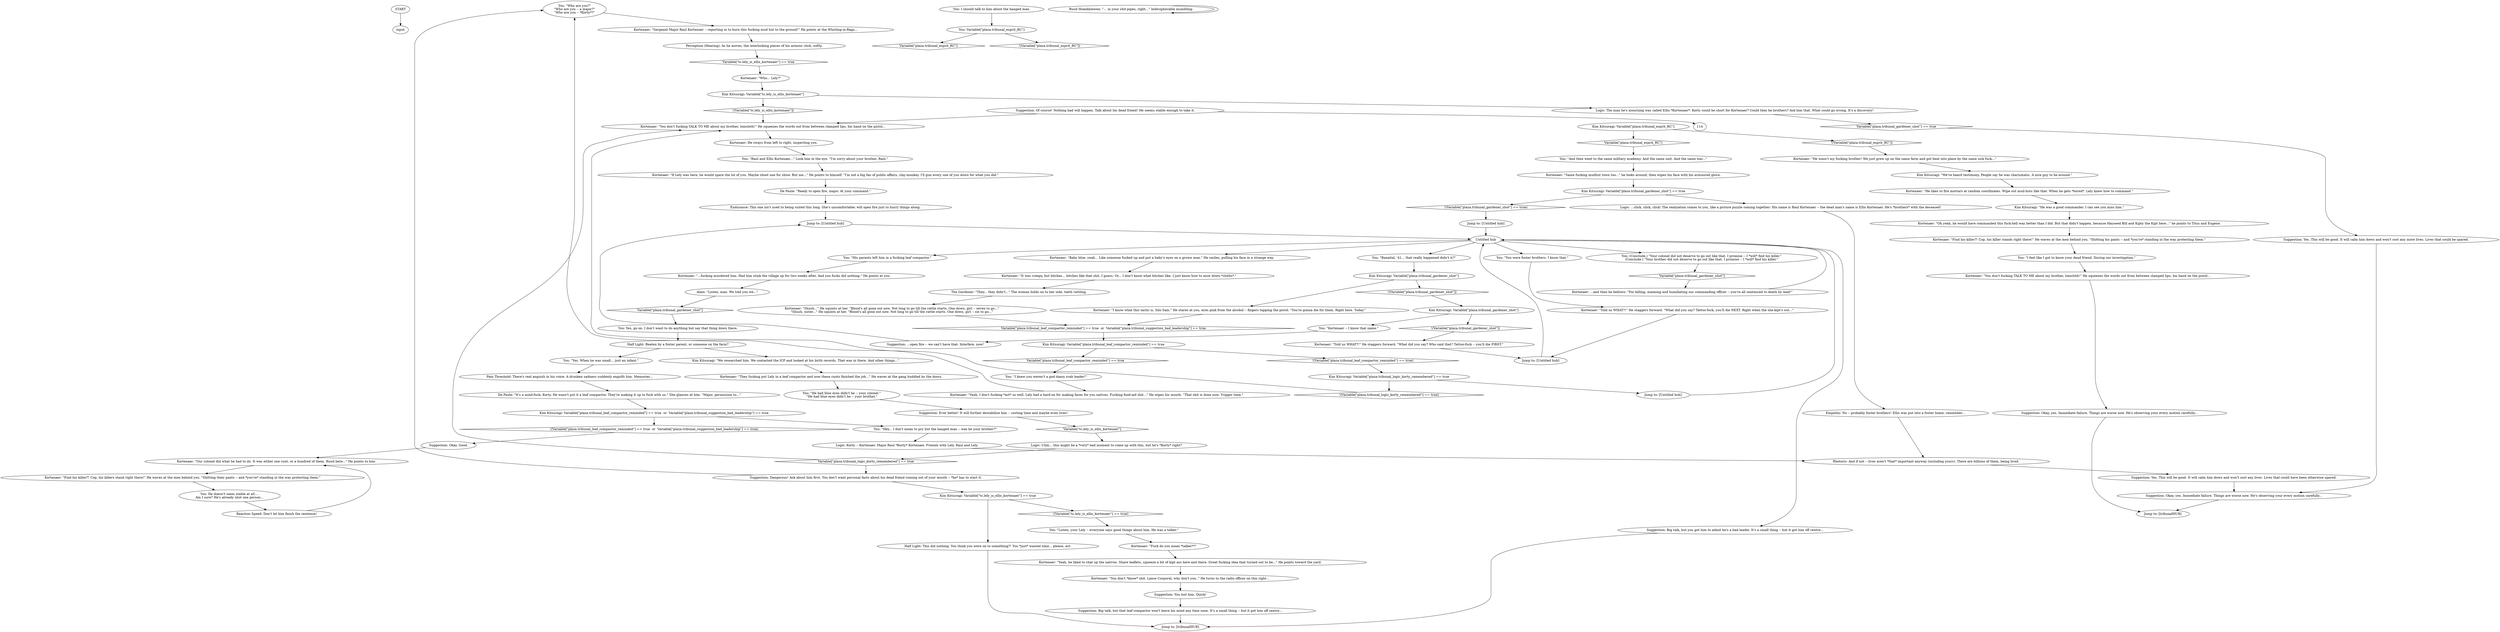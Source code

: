 # TRIBUNAL / I GOT TO KNOW THE HANGED MAN
# "Look, I've gotten to know the hanged man too a bit over the course of this investigation..."
# ==================================================
digraph G {
	  0 [label="START"];
	  1 [label="input"];
	  2 [label="You: \"Who are you?\"\n\"Who are you -- a major?\"\n\"Who are you -- *Korty*?\""];
	  3 [label="Perception (Hearing): As he moves, the interlocking pieces of his armour click, softly."];
	  4 [label="Kim Kitsuragi: Variable[\"plaza.tribunal_leaf_compactor_reminded\"] == true"];
	  5 [label="Variable[\"plaza.tribunal_leaf_compactor_reminded\"] == true", shape=diamond];
	  6 [label="!(Variable[\"plaza.tribunal_leaf_compactor_reminded\"] == true)", shape=diamond];
	  7 [label="Jump to: [tribunalHUB]"];
	  8 [label="Kim Kitsuragi: Variable[\"plaza.tribunal_esprit_RC\"]"];
	  9 [label="Variable[\"plaza.tribunal_esprit_RC\"]", shape=diamond];
	  10 [label="!(Variable[\"plaza.tribunal_esprit_RC\"])", shape=diamond];
	  11 [label="Kortenaer: \"Fuck do you mean *talker*?\""];
	  12 [label="Kortenaer: \"Oh yeah, he would have commanded this fuck-hell way better than I did. But that didn't happen, because Hayseed Bill and Kipty the Kipt here...\" he points to Titus and Eugene."];
	  13 [label="Alain: \"Listen, man. We told you we...\""];
	  14 [label="Suggestion: Okay, yes. Immediate failure. Things are worse now. He's observing your every motion carefully..."];
	  15 [label="Suggestion: Yes. This will be good. It will calm him down and won't cost any more lives. Lives that could be spared."];
	  16 [label="You: \"His parents left him in a fucking leaf compactor.\""];
	  17 [label="Jump to: [Untitled hub]"];
	  18 [label="Suggestion: You lost him. Quick!"];
	  19 [label="You: \"Banaital, '41... that really happened didn't it?\""];
	  20 [label="Kortenaer: \"It was creepy, but bitches... bitches like that shit, I guess. Or... I don't know what bitches like. I just know how to mow down *cloths*.\""];
	  21 [label="Kortenaer: \"Shush...\" He squints at her. \"Blood's all gone out now. Not long to go till the rattle starts. One down, girl -- seven to go...\"\n\"Shush, sister...\" He squints at her. \"Blood's all gone out now. Not long to go till the rattle starts. One down, girl -- six to go...\""];
	  22 [label="Jump to: [tribunalHUB]"];
	  23 [label="Empathy: No -- probably foster brothers! Ellis was put into a foster home, remember..."];
	  24 [label="De Paule: \"It's a mind-fuck, Korty. He wasn't put it a leaf compactor. They're making it up to fuck with us.\" She glances at him. \"Major, permission to...\""];
	  25 [label="Logic: Uhm... this might be a *very* bad moment to come up with this, but he's *Korty* right?"];
	  26 [label="Kortenaer: \"Sergeant Major Raul Kortenaer -- reporting in to burn this fucking mud hut to the ground!\" He points at the Whirling-in-Rags..."];
	  27 [label="You: (Conclude.) \"Your colonel did not deserve to go out like that. I promise -- I *will* find his killer.\"\n(Conclude.) \"Your brother did not deserve to go out like that. I promise -- I *will* find his killer.\""];
	  28 [label="Kortenaer: \"Same fucking mudhut town too...\" he looks around, then wipes his face with his armoured glove."];
	  29 [label="Kortenaer: \"Told us WHAT?!\" He staggers forward. \"What did you say? Who said that? Tattoo-fuck -- you'll die FIRST.\""];
	  30 [label="Kortenaer: \"Yeah, I don't fucking *act* so well. Lely had a hard-on for making faces for you natives. Fucking food-aid shit...\" He wipes his mouth. \"That shit is done now. Trigger time.\""];
	  31 [label="You: \"Raul and Ellis Kortenaer...\" Look him in the eye. \"I'm sorry about your brother, Raul.\""];
	  32 [label="Kortenaer: \"They fucking put Lely in a leaf compactor and now these cunts finished the job...\" He waves at the gang huddled by the doors."];
	  33 [label="Kim Kitsuragi: \"He was a good commander. I can see you miss him.\""];
	  34 [label="Kortenaer: \"You don't fucking TALK TO ME about my brother, loincloth!\" He squeezes the words out from between clamped lips, his hand on the pistol..."];
	  35 [label="You: I should talk to him about the hanged man."];
	  36 [label="You: Variable[\"plaza.tribunal_esprit_RC\"]"];
	  37 [label="Variable[\"plaza.tribunal_esprit_RC\"]", shape=diamond];
	  38 [label="!(Variable[\"plaza.tribunal_esprit_RC\"])", shape=diamond];
	  39 [label="Untitled hub"];
	  40 [label="De Paule: \"Ready to open fire, major. At your command.\""];
	  41 [label="Endurance: This one isn't used to being suited this long. She's uncomfortable; will open fire just to hurry things along."];
	  42 [label="Suggestion: Of course! Nothing bad will happen. Talk about his dead friend! He seems stable enough to take it."];
	  43 [label="Kortenaer: \"He wasn't my fucking brother! We just grew up on the same farm and got beat into place by the same sick fuck...\""];
	  44 [label="Kortenaer: \"If Lely was here, he would spare the lot of you. Maybe shoot one for show. But me...\" He points to himself. \"I'm not a big fan of public affairs, clay-monkey. I'll gun every one of you down for what you did.\""];
	  45 [label="Kortenaer: \"You don't *know* shit. Lance Corporal, why don't you..\" He turns to the radio officer on this right..."];
	  46 [label="Kortenaer: \"Told us WHAT?!\" He staggers forward. \"What did you say? Tattoo-fuck, you'll die NEXT. Right when the she-kipt's out...\""];
	  47 [label="You: Yes, go on. I don't want to do anything but say that thing down there."];
	  48 [label="Suggestion: Dangerous! Ask about him first. You don't want personal facts about his dead friend coming out of your mouth -- *he* has to start it."];
	  49 [label="You: \"And then went to the same military academy. And the same unit. And the same war...\""];
	  50 [label="Kim Kitsuragi: \"We researched him. We contacted the ICP and looked at his birth records. That was in there. And other things...\""];
	  51 [label="Pain Threshold: There's real anguish in his voice. A drunken sadness suddenly engulfs him. Memories..."];
	  52 [label="You: \"He had blue eyes didn't he -- your colonel.\"\n\"He had blue eyes didn't he -- your brother.\""];
	  53 [label="Suggestion: Big talk, but you got him to admit he's a bad leader. It's a small thing -- but it got him off centre..."];
	  54 [label="Kim Kitsuragi: Variable[\"plaza.tribunal_logic_korty_remembered\"] == true"];
	  55 [label="Variable[\"plaza.tribunal_logic_korty_remembered\"] == true", shape=diamond];
	  56 [label="!(Variable[\"plaza.tribunal_logic_korty_remembered\"] == true)", shape=diamond];
	  57 [label="Jump to: [Untitled hub]"];
	  58 [label="Kortenaer: \"Our colonel did what he had to do. It was either one cunt, or a hundred of them. Ruud here...\" He points to him."];
	  59 [label="Kim Kitsuragi: Variable[\"plaza.tribunal_gardener_shot\"]"];
	  60 [label="Variable[\"plaza.tribunal_gardener_shot\"]", shape=diamond];
	  61 [label="!(Variable[\"plaza.tribunal_gardener_shot\"])", shape=diamond];
	  62 [label="Kortenaer: \"I know what this tactic is, Silo Sam.\" He stares at you, eyes pink from the alcohol -- fingers tapping the pistol. \"You're gonna die for them. Right here. Today.\""];
	  63 [label="You: \"I feel like I got to know your dead friend. During our investigation.\""];
	  64 [label="Kortenaer: \"You don't fucking TALK TO ME about my brother, loincloth!\" He squeezes the words out from between clamped lips, his hand on the pistol..."];
	  65 [label="Logic: Korty -- Kortenaer. Major Raul *Korty* Kortenaer. Friends with Lely. Raul and Lely."];
	  66 [label="You: \"Listen, your Lely -- everyone says good things about him. He was a talker.\""];
	  67 [label="Kortenaer: \"Baby blue, yeah... Like someone fucked up and put a baby's eyes on a grown man.\" He smiles, pulling his face in a strange way."];
	  68 [label="Suggestion: Ever better! It will further destabilize him -- costing time and maybe even lives!"];
	  69 [label="Reaction Speed: Don't let him finish the sentence!"];
	  70 [label="Suggestion: Big talk, but that leaf compactor won't leave his mind any time soon. It's a small thing -- but it got him off centre..."];
	  71 [label="You: \"I knew you weren't a god damn scab leader!\""];
	  72 [label="Kim Kitsuragi: Variable[\"tc.lely_is_ellis_kortenaer\"] == true"];
	  73 [label="Variable[\"tc.lely_is_ellis_kortenaer\"] == true", shape=diamond];
	  74 [label="!(Variable[\"tc.lely_is_ellis_kortenaer\"] == true)", shape=diamond];
	  75 [label="Half Light: This did nothing. You think you were on to something?! You *just* wasted time... please, act."];
	  76 [label="Suggestion: Okay. Good."];
	  77 [label="Kim Kitsuragi: Variable[\"plaza.tribunal_gardener_shot\"] == true"];
	  78 [label="Variable[\"plaza.tribunal_gardener_shot\"] == true", shape=diamond];
	  79 [label="!(Variable[\"plaza.tribunal_gardener_shot\"] == true)", shape=diamond];
	  80 [label="Logic: ...click, click, click! The realization comes to you, like a picture puzzle coming together: His name is Raul Kortenaer -- the dead man's name is Ellis Kortenaer. He's *brothers* with the deceased!"];
	  81 [label="Kortenaer: \"Who... Lely?\""];
	  82 [label="Kortenaer: \"...fucking murdered him. Had him stink the village up for two weeks after. And you fucks did nothing.\" He points at you."];
	  83 [label="Kortenaer: \"Find his killer?! Cop, his killer stands right there!\" He waves at the men behind you. \"Shitting his pants -- and *you're* standing in the way protecting them.\""];
	  84 [label="Kim Kitsuragi: Variable[\"plaza.tribunal_gardener_shot\"]"];
	  85 [label="Variable[\"plaza.tribunal_gardener_shot\"]", shape=diamond];
	  86 [label="!(Variable[\"plaza.tribunal_gardener_shot\"])", shape=diamond];
	  87 [label="You: \"Kortenaer -- I know that name.\""];
	  88 [label="You: \"You were foster brothers. I know that.\""];
	  89 [label="You: \"Yes. When he was small... just an infant.\""];
	  90 [label="Kim Kitsuragi: Variable[\"tc.lely_is_ellis_kortenaer\"]"];
	  91 [label="Variable[\"tc.lely_is_ellis_kortenaer\"]", shape=diamond];
	  92 [label="!(Variable[\"tc.lely_is_ellis_kortenaer\"])", shape=diamond];
	  93 [label="Logic: The man he's mourning was called Ellis *Kortenaer*. Korty could be short for Kortenaer? Could they be brothers? Ask him that. What could go wrong. It's a discovery!"];
	  94 [label="Half Light: Beaten by a foster parent, or someone on the farm?"];
	  95 [label="Kim Kitsuragi: \"We've heard testimony. People say he was charismatic. A nice guy to be around.\""];
	  96 [label="Kortenaer: \"Yeah, he liked to chat up the natives. Share leaflets, squeeze a bit of kipt ass here and there. Great fucking idea that turned out to be...\" He points toward the yard."];
	  97 [label="Kortenaer: \"He likes to fire mortars at random coordinates. Wipe out mud-huts like that. When he gets *bored*. Lely knew how to command.\""];
	  98 [label="Ruud Hoenkloewen: \"... in your shit-pipes, right...\" Indecipherable mumbling."];
	  99 [label="Kortenaer: \"Find his killer?! Cop, his killers stand right there!\" He waves at the men behind you. \"Shitting their pants -- and *you're* standing in the way protecting them.\""];
	  100 [label="Kortenaer: ...and then he bellows: \"For killing, maiming and humiliating our commanding officer -- you're all sentenced to death by lead!\""];
	  101 [label="Rhetoric: And if not -- lives aren't *that* important anyway (including yours). There are billions of them, being lived."];
	  102 [label="Suggestion: Okay, yes. Immediate failure. Things are worse now. He's observing your every motion carefully..."];
	  103 [label="Kortenaer: He sways from left to right, inspecting you."];
	  104 [label="Suggestion: ...open fire -- we can't have that. Interfere, now!"];
	  105 [label="Kim Kitsuragi: Variable[\"plaza.tribunal_leaf_compactor_reminded\"] == true  or  Variable[\"plaza.tribunal_suggestion_bad_leadership\"] == true"];
	  106 [label="Variable[\"plaza.tribunal_leaf_compactor_reminded\"] == true  or  Variable[\"plaza.tribunal_suggestion_bad_leadership\"] == true", shape=diamond];
	  107 [label="!(Variable[\"plaza.tribunal_leaf_compactor_reminded\"] == true  or  Variable[\"plaza.tribunal_suggestion_bad_leadership\"] == true)", shape=diamond];
	  108 [label="You: \"Hey... I don't mean to pry but the hanged man -- was he your brother?\""];
	  109 [label="Suggestion: Yes. This will be good. It will calm him down and won't cost any lives. Lives that could have been otherwise spared."];
	  110 [label="Jump to: [Untitled hub]"];
	  111 [label="Jump to: [Untitled hub]"];
	  112 [label="The Gardener: \"They... they didn't...\" The woman holds on to her side, teeth rattling."];
	  113 [label="You: He doesn't seem stable at all....\nAm I sure? He's already shot one person..."];
	  0 -> 1
	  2 -> 26
	  3 -> 73
	  4 -> 5
	  4 -> 6
	  5 -> 71
	  6 -> 54
	  8 -> 9
	  8 -> 10
	  9 -> 49
	  10 -> 43
	  11 -> 96
	  12 -> 83
	  13 -> 85
	  14 -> 22
	  15 -> 102
	  16 -> 82
	  17 -> 39
	  18 -> 70
	  19 -> 59
	  20 -> 112
	  21 -> 106
	  23 -> 101
	  24 -> 105
	  25 -> 55
	  26 -> 3
	  27 -> 60
	  28 -> 77
	  29 -> 111
	  30 -> 2
	  31 -> 44
	  32 -> 52
	  33 -> 12
	  34 -> 14
	  35 -> 36
	  36 -> 37
	  36 -> 38
	  39 -> 67
	  39 -> 16
	  39 -> 19
	  39 -> 53
	  39 -> 88
	  39 -> 27
	  40 -> 41
	  41 -> 17
	  42 -> 64
	  42 -> 114
	  43 -> 95
	  44 -> 40
	  45 -> 18
	  46 -> 111
	  47 -> 94
	  48 -> 72
	  48 -> 2
	  49 -> 28
	  50 -> 32
	  51 -> 24
	  52 -> 68
	  53 -> 7
	  54 -> 56
	  54 -> 57
	  55 -> 48
	  55 -> 64
	  56 -> 64
	  57 -> 39
	  58 -> 99
	  59 -> 61
	  59 -> 62
	  60 -> 100
	  61 -> 84
	  62 -> 106
	  63 -> 34
	  64 -> 103
	  65 -> 101
	  66 -> 11
	  67 -> 20
	  68 -> 91
	  69 -> 58
	  70 -> 7
	  71 -> 30
	  72 -> 74
	  72 -> 75
	  73 -> 81
	  74 -> 66
	  75 -> 7
	  76 -> 58
	  77 -> 80
	  77 -> 79
	  78 -> 15
	  79 -> 110
	  80 -> 23
	  81 -> 90
	  82 -> 13
	  83 -> 63
	  84 -> 86
	  84 -> 87
	  85 -> 47
	  86 -> 29
	  87 -> 104
	  88 -> 46
	  89 -> 51
	  90 -> 92
	  90 -> 93
	  91 -> 25
	  92 -> 64
	  93 -> 78
	  94 -> 89
	  94 -> 50
	  95 -> 97
	  96 -> 45
	  97 -> 33
	  98 -> 98
	  99 -> 113
	  100 -> 39
	  101 -> 109
	  102 -> 22
	  103 -> 31
	  104 -> 17
	  105 -> 107
	  105 -> 108
	  106 -> 4
	  107 -> 76
	  108 -> 65
	  109 -> 102
	  110 -> 39
	  111 -> 39
	  112 -> 21
	  113 -> 69
}

